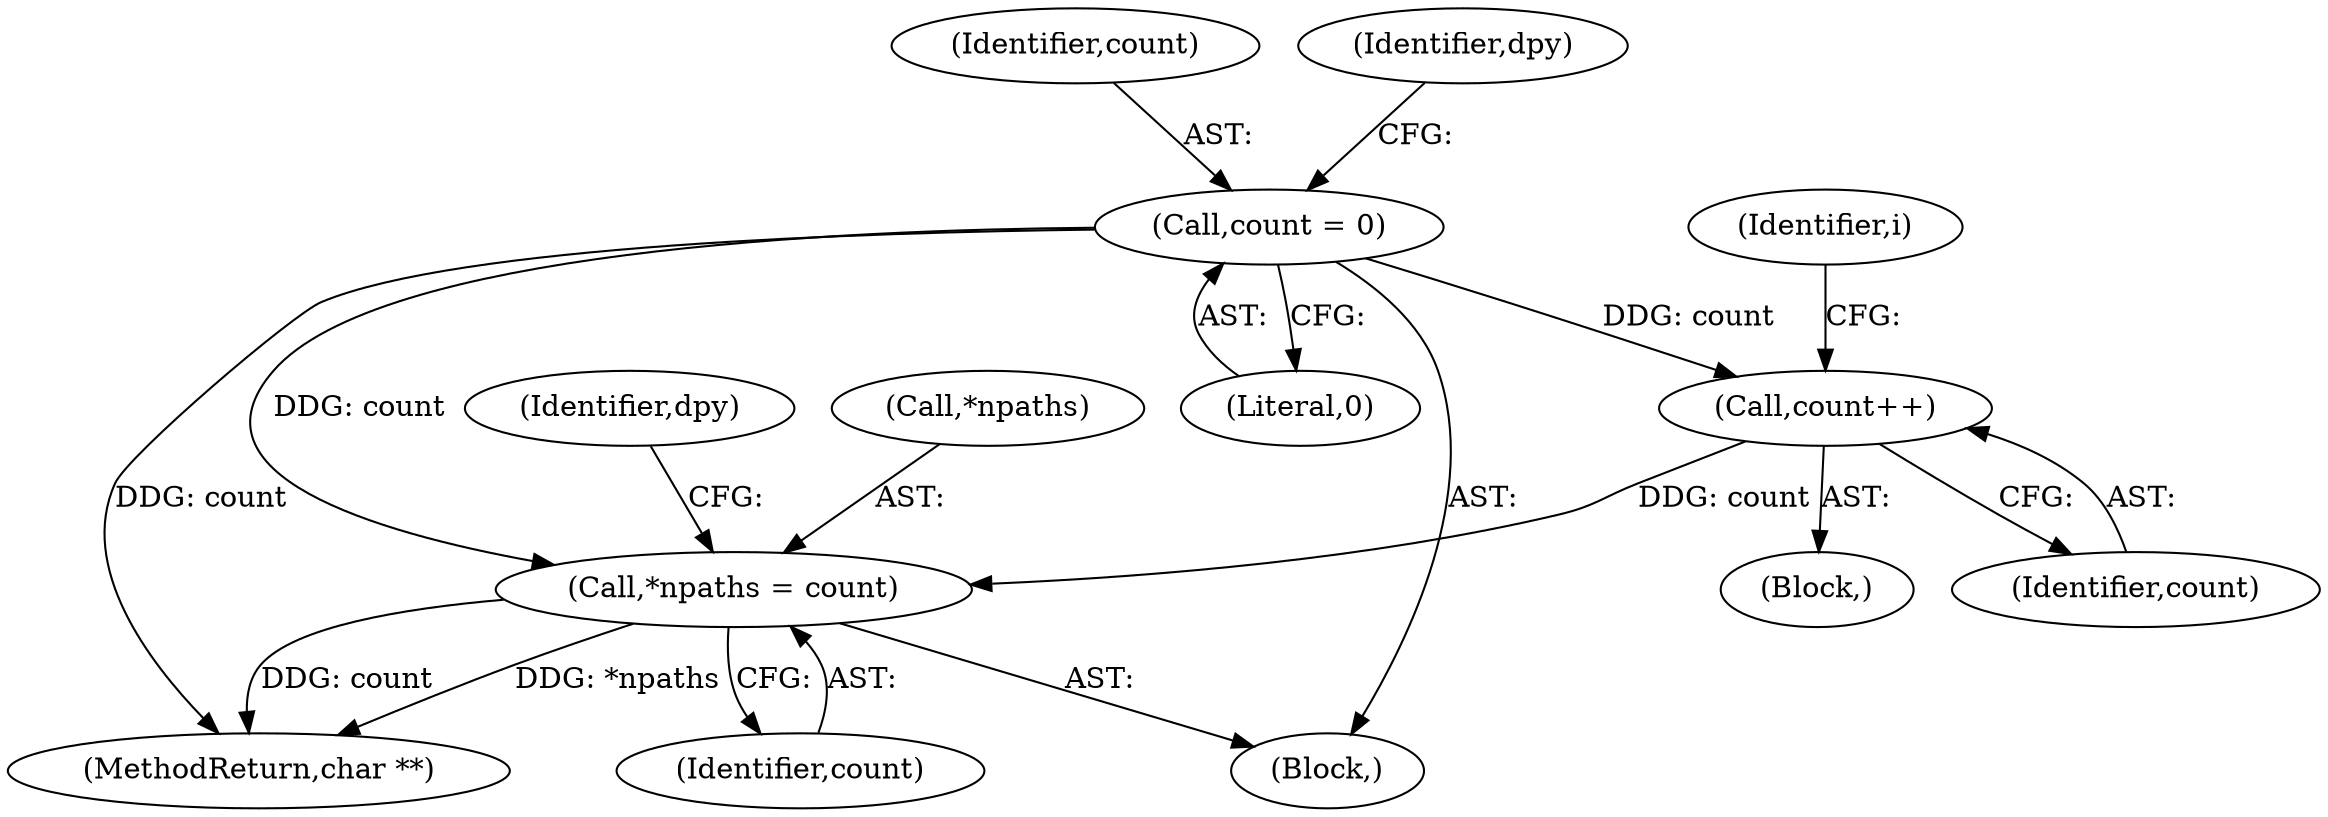 digraph "0_libx11_dbf72805fd9d7b1846fe9a11b46f3994bfc27fea@pointer" {
"1000271" [label="(Call,*npaths = count)"];
"1000125" [label="(Call,count = 0)"];
"1000263" [label="(Call,count++)"];
"1000127" [label="(Literal,0)"];
"1000109" [label="(Block,)"];
"1000263" [label="(Call,count++)"];
"1000126" [label="(Identifier,count)"];
"1000125" [label="(Call,count = 0)"];
"1000271" [label="(Call,*npaths = count)"];
"1000264" [label="(Identifier,count)"];
"1000276" [label="(Identifier,dpy)"];
"1000240" [label="(Block,)"];
"1000280" [label="(MethodReturn,char **)"];
"1000232" [label="(Identifier,i)"];
"1000272" [label="(Call,*npaths)"];
"1000274" [label="(Identifier,count)"];
"1000132" [label="(Identifier,dpy)"];
"1000271" -> "1000109"  [label="AST: "];
"1000271" -> "1000274"  [label="CFG: "];
"1000272" -> "1000271"  [label="AST: "];
"1000274" -> "1000271"  [label="AST: "];
"1000276" -> "1000271"  [label="CFG: "];
"1000271" -> "1000280"  [label="DDG: count"];
"1000271" -> "1000280"  [label="DDG: *npaths"];
"1000125" -> "1000271"  [label="DDG: count"];
"1000263" -> "1000271"  [label="DDG: count"];
"1000125" -> "1000109"  [label="AST: "];
"1000125" -> "1000127"  [label="CFG: "];
"1000126" -> "1000125"  [label="AST: "];
"1000127" -> "1000125"  [label="AST: "];
"1000132" -> "1000125"  [label="CFG: "];
"1000125" -> "1000280"  [label="DDG: count"];
"1000125" -> "1000263"  [label="DDG: count"];
"1000263" -> "1000240"  [label="AST: "];
"1000263" -> "1000264"  [label="CFG: "];
"1000264" -> "1000263"  [label="AST: "];
"1000232" -> "1000263"  [label="CFG: "];
}
